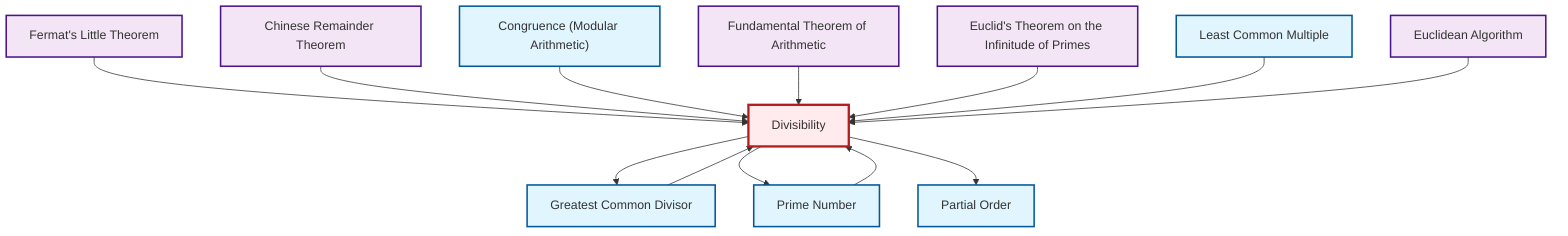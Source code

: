 graph TD
    classDef definition fill:#e1f5fe,stroke:#01579b,stroke-width:2px
    classDef theorem fill:#f3e5f5,stroke:#4a148c,stroke-width:2px
    classDef axiom fill:#fff3e0,stroke:#e65100,stroke-width:2px
    classDef example fill:#e8f5e9,stroke:#1b5e20,stroke-width:2px
    classDef current fill:#ffebee,stroke:#b71c1c,stroke-width:3px
    thm-euclid-infinitude-primes["Euclid's Theorem on the Infinitude of Primes"]:::theorem
    def-prime["Prime Number"]:::definition
    thm-euclidean-algorithm["Euclidean Algorithm"]:::theorem
    def-congruence["Congruence (Modular Arithmetic)"]:::definition
    def-divisibility["Divisibility"]:::definition
    thm-chinese-remainder["Chinese Remainder Theorem"]:::theorem
    thm-fermat-little["Fermat's Little Theorem"]:::theorem
    def-gcd["Greatest Common Divisor"]:::definition
    def-lcm["Least Common Multiple"]:::definition
    thm-fundamental-arithmetic["Fundamental Theorem of Arithmetic"]:::theorem
    def-partial-order["Partial Order"]:::definition
    thm-fermat-little --> def-divisibility
    thm-chinese-remainder --> def-divisibility
    def-congruence --> def-divisibility
    def-prime --> def-divisibility
    def-divisibility --> def-gcd
    thm-fundamental-arithmetic --> def-divisibility
    thm-euclid-infinitude-primes --> def-divisibility
    def-lcm --> def-divisibility
    def-divisibility --> def-prime
    def-gcd --> def-divisibility
    def-divisibility --> def-partial-order
    thm-euclidean-algorithm --> def-divisibility
    class def-divisibility current